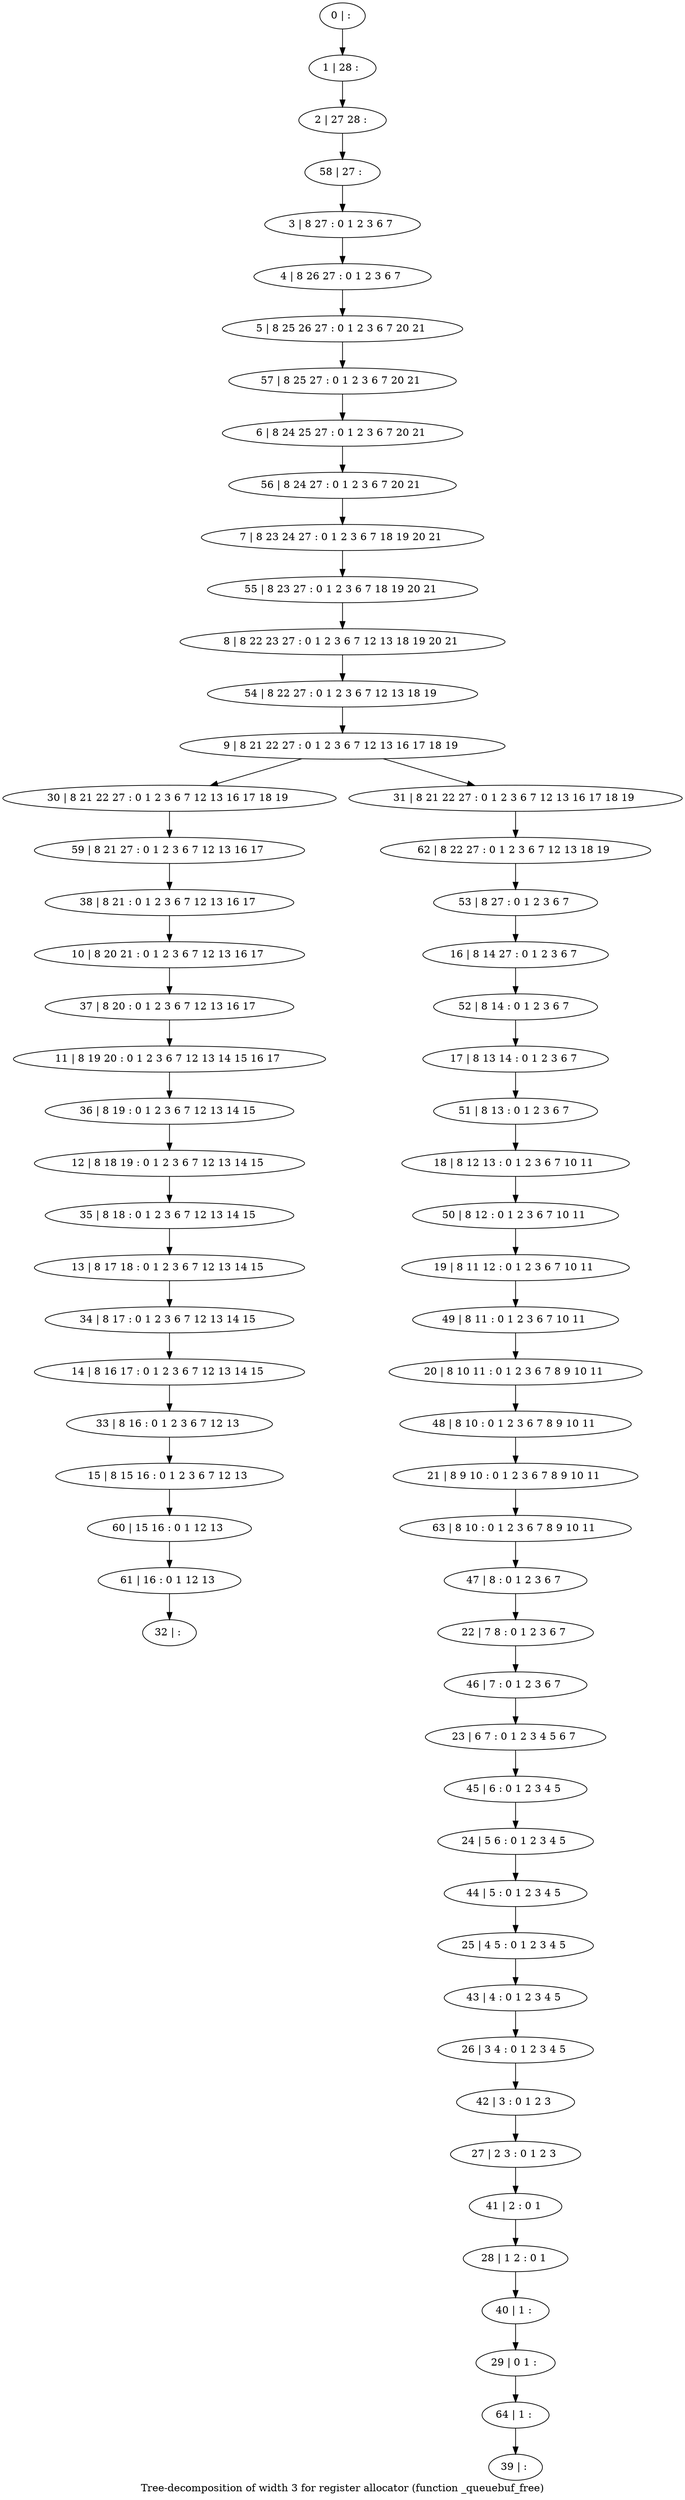 digraph G {
graph [label="Tree-decomposition of width 3 for register allocator (function _queuebuf_free)"]
0[label="0 | : "];
1[label="1 | 28 : "];
2[label="2 | 27 28 : "];
3[label="3 | 8 27 : 0 1 2 3 6 7 "];
4[label="4 | 8 26 27 : 0 1 2 3 6 7 "];
5[label="5 | 8 25 26 27 : 0 1 2 3 6 7 20 21 "];
6[label="6 | 8 24 25 27 : 0 1 2 3 6 7 20 21 "];
7[label="7 | 8 23 24 27 : 0 1 2 3 6 7 18 19 20 21 "];
8[label="8 | 8 22 23 27 : 0 1 2 3 6 7 12 13 18 19 20 21 "];
9[label="9 | 8 21 22 27 : 0 1 2 3 6 7 12 13 16 17 18 19 "];
10[label="10 | 8 20 21 : 0 1 2 3 6 7 12 13 16 17 "];
11[label="11 | 8 19 20 : 0 1 2 3 6 7 12 13 14 15 16 17 "];
12[label="12 | 8 18 19 : 0 1 2 3 6 7 12 13 14 15 "];
13[label="13 | 8 17 18 : 0 1 2 3 6 7 12 13 14 15 "];
14[label="14 | 8 16 17 : 0 1 2 3 6 7 12 13 14 15 "];
15[label="15 | 8 15 16 : 0 1 2 3 6 7 12 13 "];
16[label="16 | 8 14 27 : 0 1 2 3 6 7 "];
17[label="17 | 8 13 14 : 0 1 2 3 6 7 "];
18[label="18 | 8 12 13 : 0 1 2 3 6 7 10 11 "];
19[label="19 | 8 11 12 : 0 1 2 3 6 7 10 11 "];
20[label="20 | 8 10 11 : 0 1 2 3 6 7 8 9 10 11 "];
21[label="21 | 8 9 10 : 0 1 2 3 6 7 8 9 10 11 "];
22[label="22 | 7 8 : 0 1 2 3 6 7 "];
23[label="23 | 6 7 : 0 1 2 3 4 5 6 7 "];
24[label="24 | 5 6 : 0 1 2 3 4 5 "];
25[label="25 | 4 5 : 0 1 2 3 4 5 "];
26[label="26 | 3 4 : 0 1 2 3 4 5 "];
27[label="27 | 2 3 : 0 1 2 3 "];
28[label="28 | 1 2 : 0 1 "];
29[label="29 | 0 1 : "];
30[label="30 | 8 21 22 27 : 0 1 2 3 6 7 12 13 16 17 18 19 "];
31[label="31 | 8 21 22 27 : 0 1 2 3 6 7 12 13 16 17 18 19 "];
32[label="32 | : "];
33[label="33 | 8 16 : 0 1 2 3 6 7 12 13 "];
34[label="34 | 8 17 : 0 1 2 3 6 7 12 13 14 15 "];
35[label="35 | 8 18 : 0 1 2 3 6 7 12 13 14 15 "];
36[label="36 | 8 19 : 0 1 2 3 6 7 12 13 14 15 "];
37[label="37 | 8 20 : 0 1 2 3 6 7 12 13 16 17 "];
38[label="38 | 8 21 : 0 1 2 3 6 7 12 13 16 17 "];
39[label="39 | : "];
40[label="40 | 1 : "];
41[label="41 | 2 : 0 1 "];
42[label="42 | 3 : 0 1 2 3 "];
43[label="43 | 4 : 0 1 2 3 4 5 "];
44[label="44 | 5 : 0 1 2 3 4 5 "];
45[label="45 | 6 : 0 1 2 3 4 5 "];
46[label="46 | 7 : 0 1 2 3 6 7 "];
47[label="47 | 8 : 0 1 2 3 6 7 "];
48[label="48 | 8 10 : 0 1 2 3 6 7 8 9 10 11 "];
49[label="49 | 8 11 : 0 1 2 3 6 7 10 11 "];
50[label="50 | 8 12 : 0 1 2 3 6 7 10 11 "];
51[label="51 | 8 13 : 0 1 2 3 6 7 "];
52[label="52 | 8 14 : 0 1 2 3 6 7 "];
53[label="53 | 8 27 : 0 1 2 3 6 7 "];
54[label="54 | 8 22 27 : 0 1 2 3 6 7 12 13 18 19 "];
55[label="55 | 8 23 27 : 0 1 2 3 6 7 18 19 20 21 "];
56[label="56 | 8 24 27 : 0 1 2 3 6 7 20 21 "];
57[label="57 | 8 25 27 : 0 1 2 3 6 7 20 21 "];
58[label="58 | 27 : "];
59[label="59 | 8 21 27 : 0 1 2 3 6 7 12 13 16 17 "];
60[label="60 | 15 16 : 0 1 12 13 "];
61[label="61 | 16 : 0 1 12 13 "];
62[label="62 | 8 22 27 : 0 1 2 3 6 7 12 13 18 19 "];
63[label="63 | 8 10 : 0 1 2 3 6 7 8 9 10 11 "];
64[label="64 | 1 : "];
0->1 ;
1->2 ;
3->4 ;
4->5 ;
9->30 ;
9->31 ;
33->15 ;
14->33 ;
34->14 ;
13->34 ;
35->13 ;
12->35 ;
36->12 ;
11->36 ;
37->11 ;
10->37 ;
38->10 ;
40->29 ;
28->40 ;
41->28 ;
27->41 ;
42->27 ;
26->42 ;
43->26 ;
25->43 ;
44->25 ;
24->44 ;
45->24 ;
23->45 ;
46->23 ;
22->46 ;
47->22 ;
48->21 ;
20->48 ;
49->20 ;
19->49 ;
50->19 ;
18->50 ;
51->18 ;
17->51 ;
52->17 ;
16->52 ;
53->16 ;
54->9 ;
8->54 ;
55->8 ;
7->55 ;
56->7 ;
6->56 ;
57->6 ;
5->57 ;
58->3 ;
2->58 ;
59->38 ;
30->59 ;
15->60 ;
61->32 ;
60->61 ;
62->53 ;
31->62 ;
63->47 ;
21->63 ;
64->39 ;
29->64 ;
}
